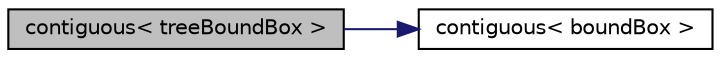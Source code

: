 digraph "contiguous&lt; treeBoundBox &gt;"
{
  bgcolor="transparent";
  edge [fontname="Helvetica",fontsize="10",labelfontname="Helvetica",labelfontsize="10"];
  node [fontname="Helvetica",fontsize="10",shape=record];
  rankdir="LR";
  Node1 [label="contiguous\< treeBoundBox \>",height=0.2,width=0.4,color="black", fillcolor="grey75", style="filled", fontcolor="black"];
  Node1 -> Node2 [color="midnightblue",fontsize="10",style="solid",fontname="Helvetica"];
  Node2 [label="contiguous\< boundBox \>",height=0.2,width=0.4,color="black",URL="$a10974.html#a44b387f57475a67fadcd77984f9db92a",tooltip="Data associated with boundBox type are contiguous. "];
}

